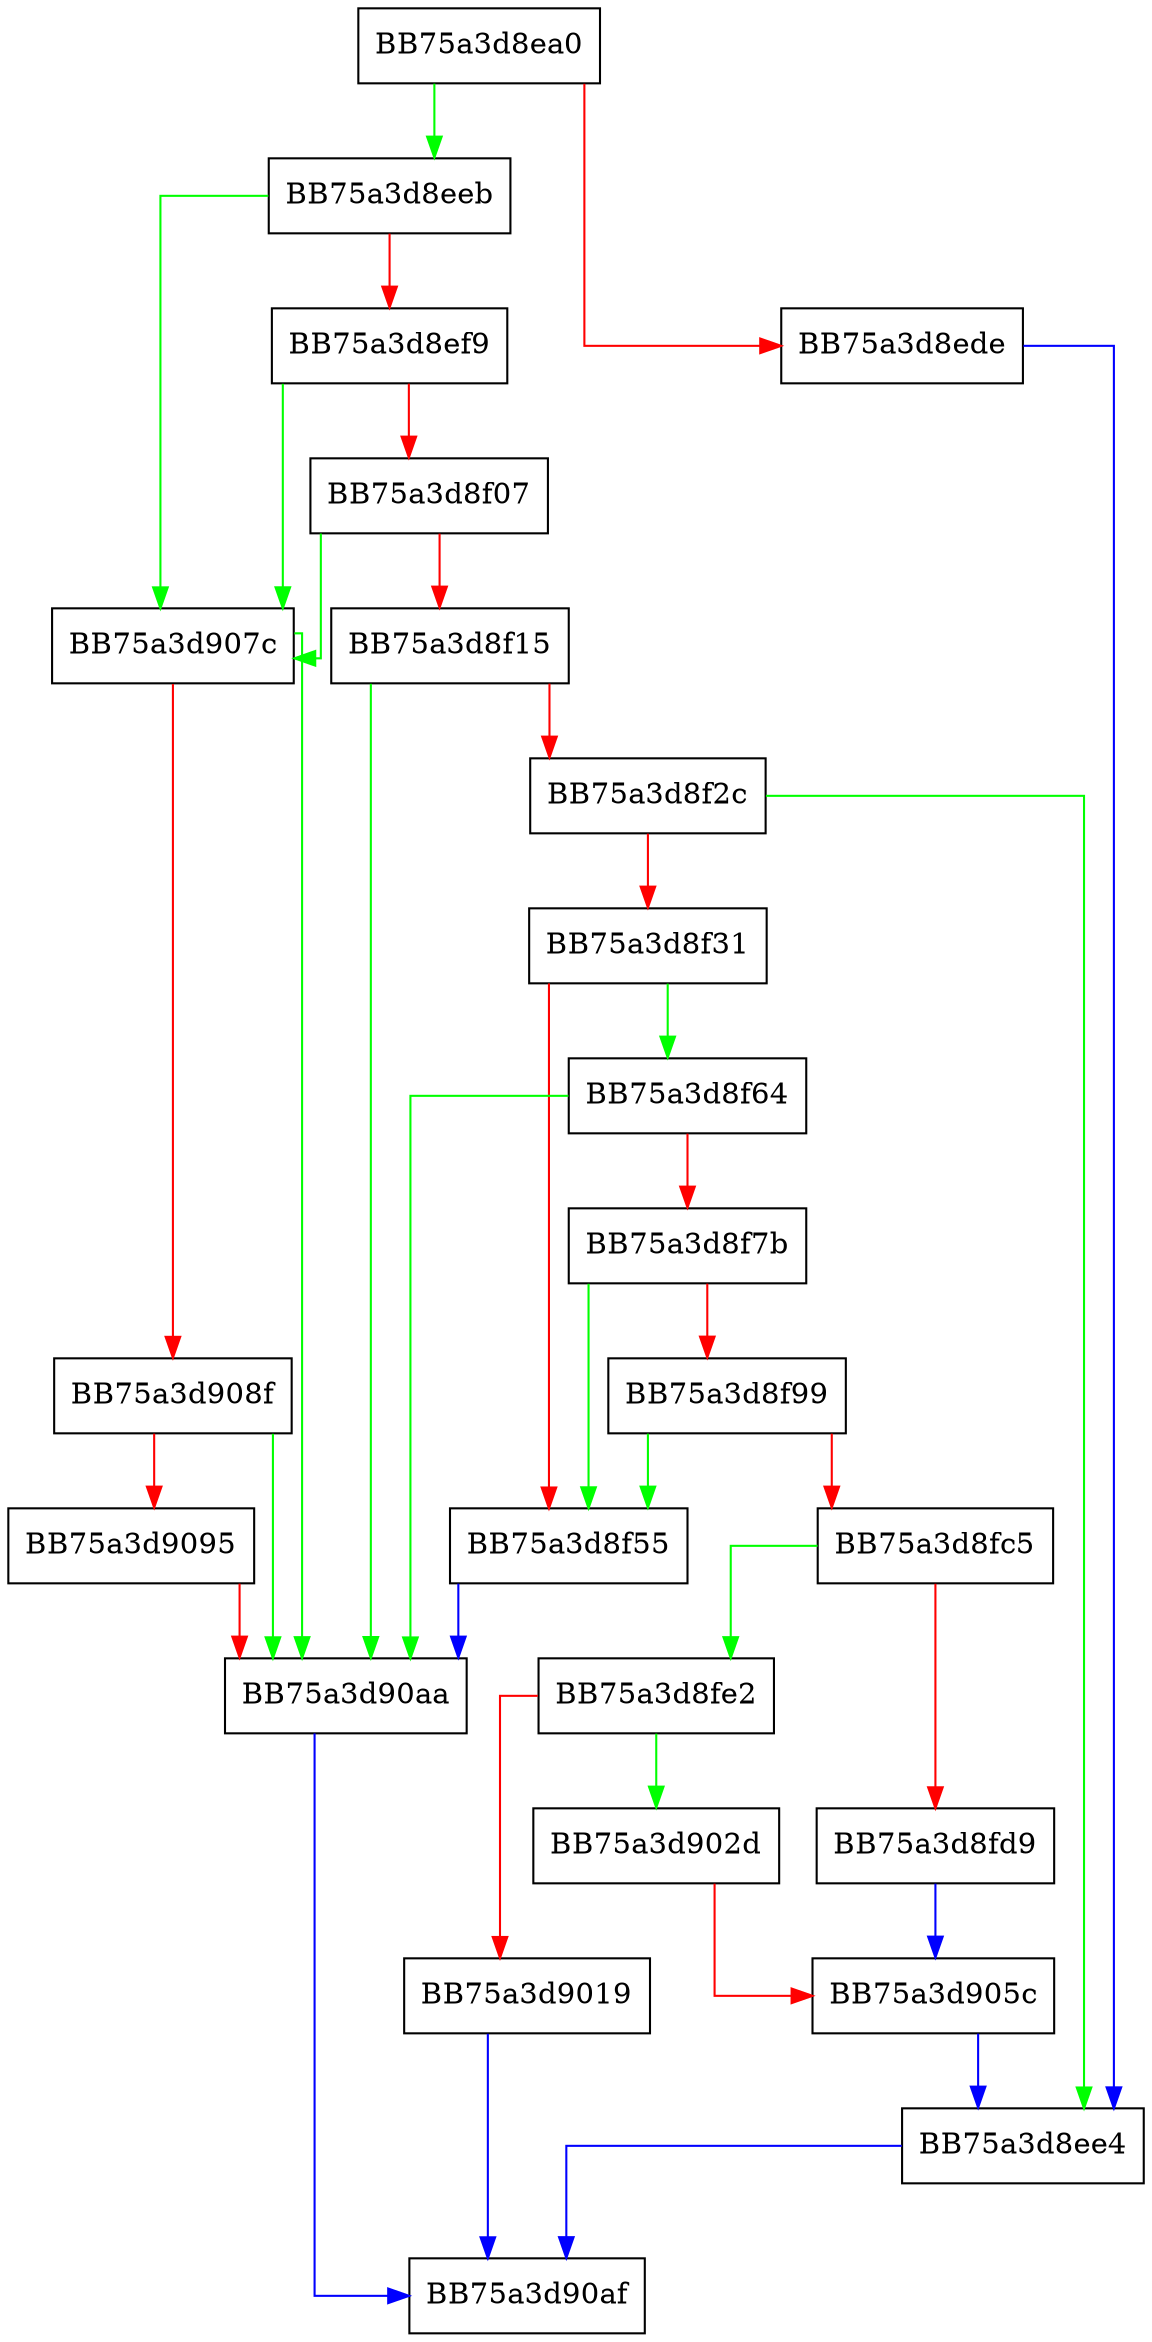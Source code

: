 digraph InitLimits {
  node [shape="box"];
  graph [splines=ortho];
  BB75a3d8ea0 -> BB75a3d8eeb [color="green"];
  BB75a3d8ea0 -> BB75a3d8ede [color="red"];
  BB75a3d8ede -> BB75a3d8ee4 [color="blue"];
  BB75a3d8ee4 -> BB75a3d90af [color="blue"];
  BB75a3d8eeb -> BB75a3d907c [color="green"];
  BB75a3d8eeb -> BB75a3d8ef9 [color="red"];
  BB75a3d8ef9 -> BB75a3d907c [color="green"];
  BB75a3d8ef9 -> BB75a3d8f07 [color="red"];
  BB75a3d8f07 -> BB75a3d907c [color="green"];
  BB75a3d8f07 -> BB75a3d8f15 [color="red"];
  BB75a3d8f15 -> BB75a3d90aa [color="green"];
  BB75a3d8f15 -> BB75a3d8f2c [color="red"];
  BB75a3d8f2c -> BB75a3d8ee4 [color="green"];
  BB75a3d8f2c -> BB75a3d8f31 [color="red"];
  BB75a3d8f31 -> BB75a3d8f64 [color="green"];
  BB75a3d8f31 -> BB75a3d8f55 [color="red"];
  BB75a3d8f55 -> BB75a3d90aa [color="blue"];
  BB75a3d8f64 -> BB75a3d90aa [color="green"];
  BB75a3d8f64 -> BB75a3d8f7b [color="red"];
  BB75a3d8f7b -> BB75a3d8f55 [color="green"];
  BB75a3d8f7b -> BB75a3d8f99 [color="red"];
  BB75a3d8f99 -> BB75a3d8f55 [color="green"];
  BB75a3d8f99 -> BB75a3d8fc5 [color="red"];
  BB75a3d8fc5 -> BB75a3d8fe2 [color="green"];
  BB75a3d8fc5 -> BB75a3d8fd9 [color="red"];
  BB75a3d8fd9 -> BB75a3d905c [color="blue"];
  BB75a3d8fe2 -> BB75a3d902d [color="green"];
  BB75a3d8fe2 -> BB75a3d9019 [color="red"];
  BB75a3d9019 -> BB75a3d90af [color="blue"];
  BB75a3d902d -> BB75a3d905c [color="red"];
  BB75a3d905c -> BB75a3d8ee4 [color="blue"];
  BB75a3d907c -> BB75a3d90aa [color="green"];
  BB75a3d907c -> BB75a3d908f [color="red"];
  BB75a3d908f -> BB75a3d90aa [color="green"];
  BB75a3d908f -> BB75a3d9095 [color="red"];
  BB75a3d9095 -> BB75a3d90aa [color="red"];
  BB75a3d90aa -> BB75a3d90af [color="blue"];
}